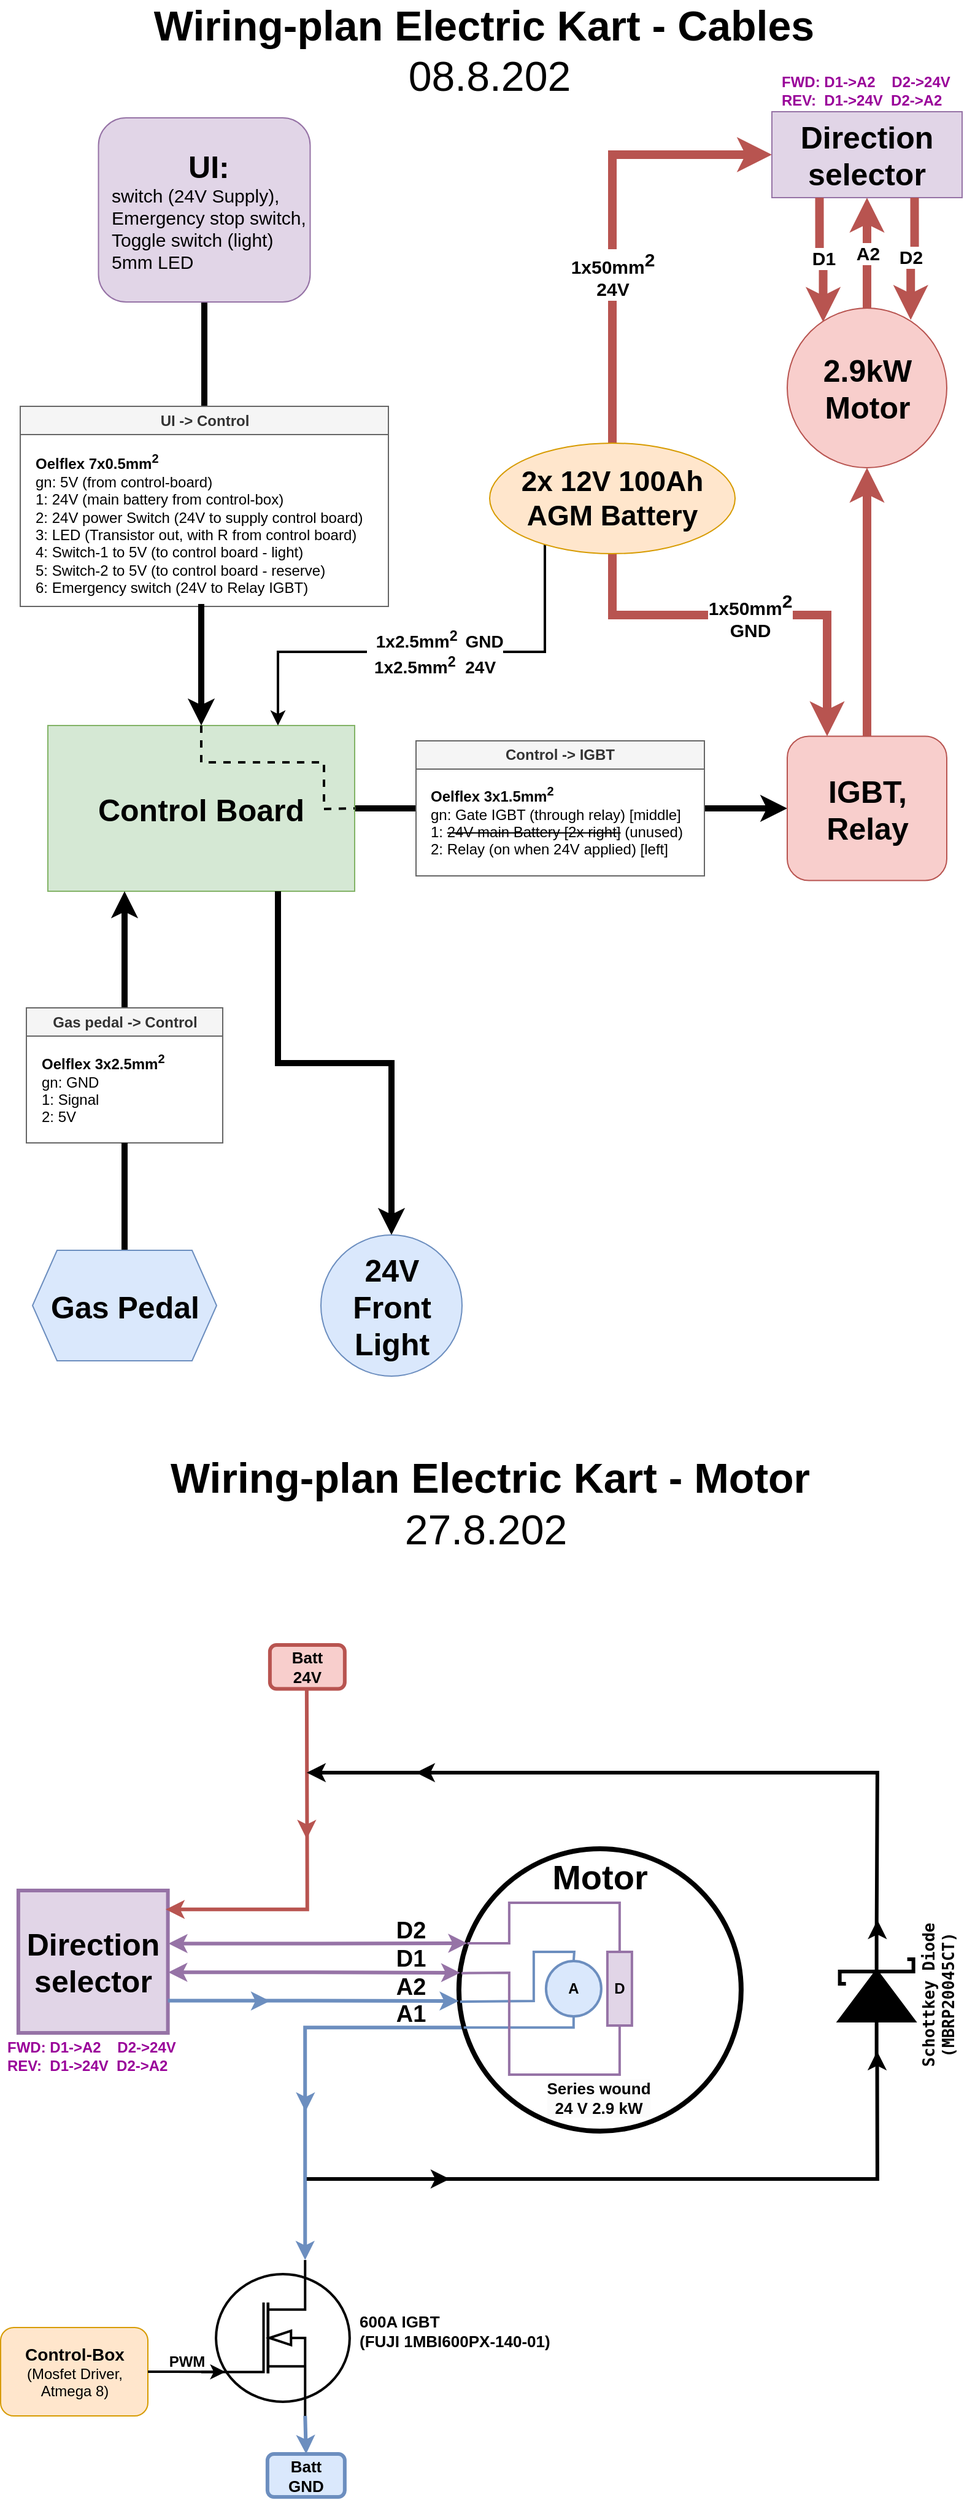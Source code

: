 <mxfile version="24.7.5">
  <diagram name="Page-1" id="TGFiBy8vDqQeqFf0GRsq">
    <mxGraphModel dx="964" dy="722" grid="1" gridSize="1" guides="1" tooltips="1" connect="1" arrows="1" fold="1" page="1" pageScale="1" pageWidth="827" pageHeight="1169" math="0" shadow="0">
      <root>
        <mxCell id="0" />
        <mxCell id="1" parent="0" />
        <mxCell id="PI3Mez-jtSdlTRBsSdoZ-19" style="edgeStyle=orthogonalEdgeStyle;rounded=0;orthogonalLoop=1;jettySize=auto;html=1;exitX=0.5;exitY=1;exitDx=0;exitDy=0;entryX=0.5;entryY=0;entryDx=0;entryDy=0;endArrow=none;endFill=0;strokeWidth=5;" parent="1" source="PI3Mez-jtSdlTRBsSdoZ-1" target="PI3Mez-jtSdlTRBsSdoZ-7" edge="1">
          <mxGeometry relative="1" as="geometry" />
        </mxCell>
        <mxCell id="PI3Mez-jtSdlTRBsSdoZ-1" value="&lt;div style=&quot;text-align: center;&quot;&gt;&lt;b style=&quot;background-color: initial;&quot;&gt;&lt;font style=&quot;font-size: 25px;&quot;&gt;UI:&lt;/font&gt;&lt;/b&gt;&lt;/div&gt;&lt;font style=&quot;font-size: 15px;&quot;&gt;switch (&lt;/font&gt;&lt;span style=&quot;font-size: 15px;&quot;&gt;24V Supply),&lt;/span&gt;&lt;div style=&quot;font-size: 15px;&quot;&gt;&lt;span style=&quot;background-color: initial;&quot;&gt;&lt;font style=&quot;font-size: 15px;&quot;&gt;Emergency stop switch,&lt;/font&gt;&lt;/span&gt;&lt;div style=&quot;&quot;&gt;&lt;div style=&quot;&quot;&gt;&lt;font style=&quot;font-size: 15px;&quot;&gt;Toggle switch (light)&lt;/font&gt;&lt;/div&gt;&lt;div style=&quot;&quot;&gt;&lt;font style=&quot;font-size: 15px;&quot;&gt;5mm LED&lt;/font&gt;&lt;/div&gt;&lt;/div&gt;&lt;/div&gt;" style="rounded=1;whiteSpace=wrap;html=1;align=left;spacingLeft=9;fillColor=#e1d5e7;strokeColor=#9673a6;" parent="1" vertex="1">
          <mxGeometry x="101.25" y="105" width="172.5" height="150" as="geometry" />
        </mxCell>
        <mxCell id="PI3Mez-jtSdlTRBsSdoZ-22" style="edgeStyle=orthogonalEdgeStyle;rounded=0;orthogonalLoop=1;jettySize=auto;html=1;exitX=1;exitY=0.5;exitDx=0;exitDy=0;entryX=0;entryY=0.5;entryDx=0;entryDy=0;endArrow=none;endFill=0;strokeWidth=5;" parent="1" source="PI3Mez-jtSdlTRBsSdoZ-2" target="PI3Mez-jtSdlTRBsSdoZ-5" edge="1">
          <mxGeometry relative="1" as="geometry" />
        </mxCell>
        <mxCell id="PI3Mez-jtSdlTRBsSdoZ-2" value="&lt;b style=&quot;font-size: 25px;&quot;&gt;&lt;font style=&quot;font-size: 25px;&quot;&gt;Control Board&lt;/font&gt;&lt;/b&gt;" style="rounded=0;whiteSpace=wrap;html=1;fontSize=25;fillColor=#d5e8d4;strokeColor=#82b366;" parent="1" vertex="1">
          <mxGeometry x="60" y="600" width="250" height="135" as="geometry" />
        </mxCell>
        <mxCell id="PI3Mez-jtSdlTRBsSdoZ-25" style="edgeStyle=orthogonalEdgeStyle;rounded=0;orthogonalLoop=1;jettySize=auto;html=1;exitX=0;exitY=0.5;exitDx=0;exitDy=0;entryX=1;entryY=0.5;entryDx=0;entryDy=0;startArrow=classic;startFill=1;endArrow=none;endFill=0;strokeWidth=5;" parent="1" source="PI3Mez-jtSdlTRBsSdoZ-4" target="PI3Mez-jtSdlTRBsSdoZ-5" edge="1">
          <mxGeometry relative="1" as="geometry" />
        </mxCell>
        <mxCell id="PI3Mez-jtSdlTRBsSdoZ-41" style="edgeStyle=orthogonalEdgeStyle;rounded=0;orthogonalLoop=1;jettySize=auto;html=1;exitX=0.5;exitY=0;exitDx=0;exitDy=0;entryX=0.5;entryY=1;entryDx=0;entryDy=0;fontStyle=1;fontSize=15;strokeWidth=7;fillColor=#f8cecc;strokeColor=#b85450;" parent="1" source="PI3Mez-jtSdlTRBsSdoZ-4" target="PI3Mez-jtSdlTRBsSdoZ-38" edge="1">
          <mxGeometry relative="1" as="geometry" />
        </mxCell>
        <mxCell id="PI3Mez-jtSdlTRBsSdoZ-4" value="&lt;font style=&quot;font-size: 25px;&quot;&gt;&lt;b style=&quot;font-size: 25px;&quot;&gt;IGBT, Relay&lt;/b&gt;&lt;/font&gt;" style="rounded=1;whiteSpace=wrap;html=1;fontSize=25;fillColor=#f8cecc;strokeColor=#b85450;" parent="1" vertex="1">
          <mxGeometry x="662.5" y="608.75" width="130" height="117.5" as="geometry" />
        </mxCell>
        <mxCell id="PI3Mez-jtSdlTRBsSdoZ-5" value="Control -&amp;gt; IGBT" style="swimlane;whiteSpace=wrap;html=1;fillColor=#f5f5f5;fontColor=#333333;strokeColor=#666666;" parent="1" vertex="1">
          <mxGeometry x="360" y="612.5" width="235" height="110" as="geometry" />
        </mxCell>
        <mxCell id="PI3Mez-jtSdlTRBsSdoZ-6" value="&lt;b&gt;Oelflex 3x1.5mm&lt;sup&gt;2&lt;/sup&gt;&lt;/b&gt;&lt;div&gt;gn: Gate IGBT (through relay) [middle]&lt;/div&gt;&lt;div&gt;1:&amp;nbsp;&lt;strike&gt;24V main Battery [2x right]&lt;/strike&gt;&amp;nbsp;(unused)&lt;br&gt;&lt;/div&gt;&lt;div&gt;2: Relay (on when 24V applied) [left]&lt;/div&gt;" style="text;html=1;align=left;verticalAlign=middle;resizable=0;points=[];autosize=1;strokeColor=none;fillColor=none;" parent="PI3Mez-jtSdlTRBsSdoZ-5" vertex="1">
          <mxGeometry x="10" y="29" width="224" height="73" as="geometry" />
        </mxCell>
        <mxCell id="PI3Mez-jtSdlTRBsSdoZ-28" style="edgeStyle=orthogonalEdgeStyle;rounded=0;orthogonalLoop=1;jettySize=auto;html=1;exitX=0.5;exitY=0;exitDx=0;exitDy=0;entryX=0.25;entryY=1;entryDx=0;entryDy=0;strokeWidth=5;" parent="1" source="PI3Mez-jtSdlTRBsSdoZ-9" target="PI3Mez-jtSdlTRBsSdoZ-2" edge="1">
          <mxGeometry relative="1" as="geometry" />
        </mxCell>
        <mxCell id="PI3Mez-jtSdlTRBsSdoZ-9" value="Gas pedal -&amp;gt; Control" style="swimlane;whiteSpace=wrap;html=1;fillColor=#f5f5f5;fontColor=#333333;strokeColor=#666666;" parent="1" vertex="1">
          <mxGeometry x="42.5" y="830" width="160" height="110" as="geometry" />
        </mxCell>
        <mxCell id="PI3Mez-jtSdlTRBsSdoZ-10" value="&lt;b&gt;Oelflex 3x2.5mm&lt;sup&gt;2&lt;/sup&gt;&lt;/b&gt;&lt;div&gt;gn: GND&lt;br&gt;&lt;/div&gt;&lt;div&gt;1: Signal&amp;nbsp;&lt;/div&gt;&lt;div&gt;2: 5V&lt;/div&gt;" style="text;html=1;align=left;verticalAlign=middle;resizable=0;points=[];autosize=1;strokeColor=none;fillColor=none;" parent="PI3Mez-jtSdlTRBsSdoZ-9" vertex="1">
          <mxGeometry x="10" y="28" width="120" height="75" as="geometry" />
        </mxCell>
        <mxCell id="PI3Mez-jtSdlTRBsSdoZ-27" style="edgeStyle=orthogonalEdgeStyle;rounded=0;orthogonalLoop=1;jettySize=auto;html=1;exitX=0.5;exitY=0;exitDx=0;exitDy=0;entryX=0.5;entryY=1;entryDx=0;entryDy=0;endArrow=none;endFill=0;strokeWidth=5;" parent="1" source="PI3Mez-jtSdlTRBsSdoZ-11" target="PI3Mez-jtSdlTRBsSdoZ-9" edge="1">
          <mxGeometry relative="1" as="geometry" />
        </mxCell>
        <mxCell id="PI3Mez-jtSdlTRBsSdoZ-11" value="Gas Pedal" style="shape=hexagon;perimeter=hexagonPerimeter2;whiteSpace=wrap;html=1;fixedSize=1;fontStyle=1;fontSize=25;fillColor=#dae8fc;strokeColor=#6c8ebf;" parent="1" vertex="1">
          <mxGeometry x="47.5" y="1027.5" width="150" height="90" as="geometry" />
        </mxCell>
        <mxCell id="PI3Mez-jtSdlTRBsSdoZ-29" style="edgeStyle=orthogonalEdgeStyle;rounded=0;orthogonalLoop=1;jettySize=auto;html=1;exitX=0.5;exitY=0;exitDx=0;exitDy=0;entryX=0.75;entryY=1;entryDx=0;entryDy=0;startArrow=classic;startFill=1;endArrow=none;endFill=0;strokeWidth=5;" parent="1" source="PI3Mez-jtSdlTRBsSdoZ-12" target="PI3Mez-jtSdlTRBsSdoZ-2" edge="1">
          <mxGeometry relative="1" as="geometry" />
        </mxCell>
        <mxCell id="PI3Mez-jtSdlTRBsSdoZ-12" value="24V&lt;div style=&quot;font-size: 25px;&quot;&gt;Front Light&lt;/div&gt;" style="ellipse;whiteSpace=wrap;html=1;aspect=fixed;fontStyle=1;fontSize=25;fillColor=#dae8fc;strokeColor=#6c8ebf;" parent="1" vertex="1">
          <mxGeometry x="282.5" y="1015" width="115" height="115" as="geometry" />
        </mxCell>
        <mxCell id="PI3Mez-jtSdlTRBsSdoZ-7" value="UI -&amp;gt; Control" style="swimlane;whiteSpace=wrap;html=1;fillColor=#f5f5f5;fontColor=#333333;strokeColor=#666666;" parent="1" vertex="1">
          <mxGeometry x="37.5" y="340" width="300" height="163" as="geometry" />
        </mxCell>
        <mxCell id="PI3Mez-jtSdlTRBsSdoZ-8" value="&lt;b&gt;Oelflex 7x0.5mm&lt;sup&gt;2&lt;/sup&gt;&lt;/b&gt;&lt;div&gt;gn: 5V (from control-board)&lt;/div&gt;&lt;div&gt;1: 24V (main battery from control-box)&lt;/div&gt;&lt;div style=&quot;&quot;&gt;2: 24V power Switch (24V to supply control board)&lt;/div&gt;&lt;div style=&quot;&quot;&gt;3: LED (Transistor out, with R from control board)&lt;/div&gt;&lt;div style=&quot;&quot;&gt;4: Switch-1 to 5V (to control board - light)&lt;/div&gt;&lt;div style=&quot;&quot;&gt;5: Switch-2 to 5V (to control board - reserve)&lt;/div&gt;&lt;div style=&quot;&quot;&gt;6: Emergency switch (24V to Relay IGBT)&lt;/div&gt;" style="text;html=1;align=left;verticalAlign=middle;resizable=0;points=[];autosize=1;strokeColor=none;fillColor=none;" parent="PI3Mez-jtSdlTRBsSdoZ-7" vertex="1">
          <mxGeometry x="10" y="31" width="286" height="130" as="geometry" />
        </mxCell>
        <mxCell id="PI3Mez-jtSdlTRBsSdoZ-21" value="" style="edgeStyle=orthogonalEdgeStyle;rounded=0;orthogonalLoop=1;jettySize=auto;html=1;strokeWidth=5;" parent="1" source="PI3Mez-jtSdlTRBsSdoZ-8" target="PI3Mez-jtSdlTRBsSdoZ-2" edge="1">
          <mxGeometry relative="1" as="geometry">
            <Array as="points">
              <mxPoint x="185" y="530" />
              <mxPoint x="185" y="530" />
            </Array>
          </mxGeometry>
        </mxCell>
        <mxCell id="PI3Mez-jtSdlTRBsSdoZ-32" value="Wiring-plan Electric Kart - Cables" style="text;html=1;align=center;verticalAlign=middle;whiteSpace=wrap;rounded=0;fontSize=34;fontStyle=1" parent="1" vertex="1">
          <mxGeometry x="137" y="10" width="557" height="40" as="geometry" />
        </mxCell>
        <mxCell id="PI3Mez-jtSdlTRBsSdoZ-33" value="08.8.202" style="text;html=1;align=center;verticalAlign=middle;whiteSpace=wrap;rounded=0;fontSize=34;fontStyle=0" parent="1" vertex="1">
          <mxGeometry x="323" y="47" width="194" height="47" as="geometry" />
        </mxCell>
        <mxCell id="PI3Mez-jtSdlTRBsSdoZ-34" value="" style="endArrow=none;html=1;rounded=0;startArrow=none;startFill=0;dashed=1;strokeWidth=2;endFill=0;entryX=1;entryY=0.5;entryDx=0;entryDy=0;" parent="1" target="PI3Mez-jtSdlTRBsSdoZ-2" edge="1">
          <mxGeometry width="50" height="50" relative="1" as="geometry">
            <mxPoint x="185" y="600" as="sourcePoint" />
            <mxPoint x="325" y="630" as="targetPoint" />
            <Array as="points">
              <mxPoint x="185" y="630" />
              <mxPoint x="285" y="630" />
              <mxPoint x="285" y="668" />
            </Array>
          </mxGeometry>
        </mxCell>
        <mxCell id="PI3Mez-jtSdlTRBsSdoZ-36" value="&amp;nbsp; 1x2.5mm&lt;sup&gt;2&amp;nbsp;&amp;nbsp;&lt;/sup&gt;GND&lt;br&gt;1x2.5mm&lt;sup&gt;2&lt;/sup&gt;&amp;nbsp; 24V" style="edgeStyle=orthogonalEdgeStyle;rounded=0;orthogonalLoop=1;jettySize=auto;html=1;entryX=0.75;entryY=0;entryDx=0;entryDy=0;fontStyle=1;fontSize=14;strokeWidth=2;exitX=0.214;exitY=0.879;exitDx=0;exitDy=0;exitPerimeter=0;" parent="1" source="PI3Mez-jtSdlTRBsSdoZ-35" target="PI3Mez-jtSdlTRBsSdoZ-2" edge="1">
          <mxGeometry x="-0.003" relative="1" as="geometry">
            <mxPoint x="515" y="465" as="sourcePoint" />
            <Array as="points">
              <mxPoint x="463" y="447" />
              <mxPoint x="465" y="447" />
              <mxPoint x="465" y="540" />
              <mxPoint x="248" y="540" />
            </Array>
            <mxPoint as="offset" />
          </mxGeometry>
        </mxCell>
        <mxCell id="PI3Mez-jtSdlTRBsSdoZ-40" value="1x50mm&lt;sup style=&quot;font-size: 15px;&quot;&gt;2&lt;/sup&gt;&lt;div style=&quot;font-size: 15px;&quot;&gt;GND&lt;/div&gt;" style="edgeStyle=orthogonalEdgeStyle;rounded=0;orthogonalLoop=1;jettySize=auto;html=1;exitX=0.5;exitY=1;exitDx=0;exitDy=0;entryX=0.25;entryY=0;entryDx=0;entryDy=0;fontStyle=1;fontSize=15;strokeWidth=7;fillColor=#f8cecc;strokeColor=#b85450;" parent="1" source="PI3Mez-jtSdlTRBsSdoZ-35" target="PI3Mez-jtSdlTRBsSdoZ-4" edge="1">
          <mxGeometry relative="1" as="geometry">
            <Array as="points">
              <mxPoint x="520" y="510" />
              <mxPoint x="695" y="510" />
            </Array>
          </mxGeometry>
        </mxCell>
        <mxCell id="PI3Mez-jtSdlTRBsSdoZ-44" value="1x50mm&lt;sup style=&quot;font-size: 15px;&quot;&gt;2&lt;/sup&gt;&lt;div style=&quot;font-size: 15px;&quot;&gt;24V&lt;/div&gt;" style="edgeStyle=orthogonalEdgeStyle;rounded=0;orthogonalLoop=1;jettySize=auto;html=1;exitX=0.5;exitY=0;exitDx=0;exitDy=0;entryX=0;entryY=0.5;entryDx=0;entryDy=0;fontStyle=1;fontSize=15;strokeWidth=7;fillColor=#f8cecc;strokeColor=#b85450;" parent="1" source="PI3Mez-jtSdlTRBsSdoZ-35" target="PI3Mez-jtSdlTRBsSdoZ-39" edge="1">
          <mxGeometry x="-0.242" relative="1" as="geometry">
            <mxPoint as="offset" />
          </mxGeometry>
        </mxCell>
        <mxCell id="PI3Mez-jtSdlTRBsSdoZ-35" value="2x 12V 100Ah&lt;br style=&quot;font-size: 23px;&quot;&gt;AGM Battery" style="ellipse;whiteSpace=wrap;html=1;fontSize=23;fontStyle=1;fillColor=#ffe6cc;strokeColor=#d79b00;" parent="1" vertex="1">
          <mxGeometry x="420" y="370" width="200" height="90" as="geometry" />
        </mxCell>
        <mxCell id="PI3Mez-jtSdlTRBsSdoZ-38" value="2.9kW&lt;br style=&quot;font-size: 25px;&quot;&gt;Motor" style="ellipse;whiteSpace=wrap;html=1;aspect=fixed;fontStyle=1;fontSize=25;fillColor=#f8cecc;strokeColor=#b85450;" parent="1" vertex="1">
          <mxGeometry x="662.5" y="260" width="130" height="130" as="geometry" />
        </mxCell>
        <mxCell id="PI3Mez-jtSdlTRBsSdoZ-45" value="A2" style="edgeStyle=orthogonalEdgeStyle;rounded=0;orthogonalLoop=1;jettySize=auto;html=1;exitX=0.5;exitY=1;exitDx=0;exitDy=0;entryX=0.5;entryY=0;entryDx=0;entryDy=0;fontStyle=1;fontSize=15;strokeWidth=7;fillColor=#f8cecc;strokeColor=#b85450;startArrow=classic;startFill=1;endArrow=none;endFill=0;" parent="1" source="PI3Mez-jtSdlTRBsSdoZ-39" target="PI3Mez-jtSdlTRBsSdoZ-38" edge="1">
          <mxGeometry relative="1" as="geometry">
            <Array as="points">
              <mxPoint x="728" y="220" />
              <mxPoint x="728" y="220" />
            </Array>
          </mxGeometry>
        </mxCell>
        <mxCell id="PI3Mez-jtSdlTRBsSdoZ-39" value="Direction selector" style="rounded=0;whiteSpace=wrap;html=1;fontStyle=1;fontSize=25;fillColor=#e1d5e7;strokeColor=#9673a6;" parent="1" vertex="1">
          <mxGeometry x="650" y="100" width="155" height="70" as="geometry" />
        </mxCell>
        <mxCell id="PI3Mez-jtSdlTRBsSdoZ-42" value="D1" style="edgeStyle=orthogonalEdgeStyle;rounded=0;orthogonalLoop=1;jettySize=auto;html=1;exitX=0.25;exitY=1;exitDx=0;exitDy=0;entryX=0.225;entryY=0.087;entryDx=0;entryDy=0;entryPerimeter=0;fontStyle=1;fontSize=15;strokeWidth=7;fillColor=#f8cecc;strokeColor=#b85450;startArrow=none;startFill=0;endArrow=classic;endFill=1;" parent="1" source="PI3Mez-jtSdlTRBsSdoZ-39" target="PI3Mez-jtSdlTRBsSdoZ-38" edge="1">
          <mxGeometry relative="1" as="geometry" />
        </mxCell>
        <mxCell id="PI3Mez-jtSdlTRBsSdoZ-43" value="D2" style="edgeStyle=orthogonalEdgeStyle;rounded=0;orthogonalLoop=1;jettySize=auto;html=1;exitX=0.75;exitY=1;exitDx=0;exitDy=0;entryX=0.774;entryY=0.074;entryDx=0;entryDy=0;entryPerimeter=0;fontStyle=1;fontSize=15;strokeWidth=7;fillColor=#f8cecc;strokeColor=#b85450;" parent="1" source="PI3Mez-jtSdlTRBsSdoZ-39" target="PI3Mez-jtSdlTRBsSdoZ-38" edge="1">
          <mxGeometry relative="1" as="geometry" />
        </mxCell>
        <mxCell id="PI3Mez-jtSdlTRBsSdoZ-46" value="FWD: D1-&amp;gt;A2&amp;nbsp; &amp;nbsp; D2-&amp;gt;24V&lt;div&gt;REV:&amp;nbsp; D1-&amp;gt;24V&amp;nbsp; D2-&amp;gt;A2&lt;/div&gt;" style="text;html=1;align=left;verticalAlign=middle;whiteSpace=wrap;rounded=0;fontStyle=1;fontColor=#990099;" parent="1" vertex="1">
          <mxGeometry x="655.63" y="50" width="143.75" height="65" as="geometry" />
        </mxCell>
        <mxCell id="RyHDbLA40g6HIJflIz-3-6" value="FWD: D1-&amp;gt;A2&amp;nbsp; &amp;nbsp; D2-&amp;gt;24V&lt;div&gt;REV:&amp;nbsp; D1-&amp;gt;24V&amp;nbsp; D2-&amp;gt;A2&lt;/div&gt;" style="text;html=1;align=left;verticalAlign=middle;whiteSpace=wrap;rounded=0;fontStyle=1;fontColor=#990099;" vertex="1" parent="1">
          <mxGeometry x="25.0" y="1651.5" width="143.75" height="65" as="geometry" />
        </mxCell>
        <mxCell id="RyHDbLA40g6HIJflIz-3-8" value="" style="pointerEvents=1;fillColor=strokeColor;verticalLabelPosition=bottom;shadow=0;dashed=0;align=center;html=1;verticalAlign=top;shape=mxgraph.electrical.diodes.schottky_diode;strokeWidth=3;rotation=-90;" vertex="1" parent="1">
          <mxGeometry x="685.32" y="1605" width="100" height="60" as="geometry" />
        </mxCell>
        <mxCell id="RyHDbLA40g6HIJflIz-3-11" value="A1" style="edgeStyle=orthogonalEdgeStyle;rounded=0;orthogonalLoop=1;jettySize=auto;html=1;exitX=0.7;exitY=0;exitDx=0;exitDy=0;exitPerimeter=0;strokeWidth=3;entryX=0.017;entryY=0.633;entryDx=0;entryDy=0;entryPerimeter=0;fillColor=#dae8fc;strokeColor=#6c8ebf;startArrow=classic;startFill=1;endArrow=none;endFill=0;" edge="1" parent="1" source="RyHDbLA40g6HIJflIz-3-10" target="RyHDbLA40g6HIJflIz-3-15">
          <mxGeometry x="1" y="21" relative="1" as="geometry">
            <mxPoint x="396.86" y="1660.48" as="targetPoint" />
            <mxPoint x="195.94" y="1829" as="sourcePoint" />
            <Array as="points">
              <mxPoint x="269.94" y="1661" />
            </Array>
            <mxPoint x="20" y="16" as="offset" />
          </mxGeometry>
        </mxCell>
        <mxCell id="RyHDbLA40g6HIJflIz-3-10" value="" style="verticalLabelPosition=bottom;shadow=0;dashed=0;align=center;html=1;verticalAlign=top;shape=mxgraph.electrical.mosfets1.n-channel_mosfet_1;strokeWidth=2;" vertex="1" parent="1">
          <mxGeometry x="184.94" y="1850" width="121" height="127" as="geometry" />
        </mxCell>
        <mxCell id="RyHDbLA40g6HIJflIz-3-15" value="&lt;div style=&quot;font-size: 28px;&quot;&gt;&lt;span style=&quot;background-color: initial;&quot;&gt;Motor&lt;/span&gt;&lt;br&gt;&lt;/div&gt;" style="ellipse;whiteSpace=wrap;html=1;aspect=fixed;fontStyle=1;fontSize=28;verticalAlign=top;movable=1;strokeWidth=4;" vertex="1" parent="1">
          <mxGeometry x="394.94" y="1515" width="230" height="230" as="geometry" />
        </mxCell>
        <mxCell id="RyHDbLA40g6HIJflIz-3-16" value="Direction selector" style="rounded=0;whiteSpace=wrap;html=1;fontStyle=1;fontSize=25;fillColor=#e1d5e7;strokeColor=#9673a6;strokeWidth=3;" vertex="1" parent="1">
          <mxGeometry x="35.94" y="1549" width="121.87" height="116" as="geometry" />
        </mxCell>
        <mxCell id="RyHDbLA40g6HIJflIz-3-18" value="" style="endArrow=classic;startArrow=classic;html=1;rounded=0;edgeStyle=orthogonalEdgeStyle;exitX=1.003;exitY=0.574;exitDx=0;exitDy=0;exitPerimeter=0;strokeWidth=3;fillColor=#e1d5e7;strokeColor=#9673a6;" edge="1" parent="1" source="RyHDbLA40g6HIJflIz-3-16">
          <mxGeometry width="50" height="50" relative="1" as="geometry">
            <mxPoint x="295.94" y="1584" as="sourcePoint" />
            <mxPoint x="395.94" y="1616" as="targetPoint" />
            <Array as="points" />
          </mxGeometry>
        </mxCell>
        <mxCell id="RyHDbLA40g6HIJflIz-3-19" value="" style="endArrow=classic;startArrow=classic;html=1;rounded=0;entryX=0.025;entryY=0.328;entryDx=0;entryDy=0;entryPerimeter=0;edgeStyle=orthogonalEdgeStyle;exitX=1.004;exitY=0.373;exitDx=0;exitDy=0;exitPerimeter=0;strokeWidth=3;fillColor=#e1d5e7;strokeColor=#9673a6;" edge="1" parent="1" source="RyHDbLA40g6HIJflIz-3-16">
          <mxGeometry width="50" height="50" relative="1" as="geometry">
            <mxPoint x="145.94" y="1594" as="sourcePoint" />
            <mxPoint x="401.69" y="1591.94" as="targetPoint" />
            <Array as="points" />
          </mxGeometry>
        </mxCell>
        <mxCell id="RyHDbLA40g6HIJflIz-3-20" value="" style="endArrow=classic;startArrow=none;html=1;rounded=0;entryX=-0.001;entryY=0.433;entryDx=0;entryDy=0;entryPerimeter=0;edgeStyle=orthogonalEdgeStyle;exitX=1;exitY=0.774;exitDx=0;exitDy=0;exitPerimeter=0;endFill=1;strokeWidth=3;fillColor=#dae8fc;strokeColor=#6c8ebf;startFill=0;" edge="1" parent="1" source="RyHDbLA40g6HIJflIz-3-16">
          <mxGeometry width="50" height="50" relative="1" as="geometry">
            <mxPoint x="144.69" y="1639" as="sourcePoint" />
            <mxPoint x="394.69" y="1639" as="targetPoint" />
            <Array as="points" />
          </mxGeometry>
        </mxCell>
        <mxCell id="RyHDbLA40g6HIJflIz-3-21" value="" style="endArrow=none;startArrow=classic;html=1;rounded=0;edgeStyle=orthogonalEdgeStyle;exitX=0.985;exitY=0.133;exitDx=0;exitDy=0;exitPerimeter=0;endFill=0;strokeWidth=3;fillColor=#f8cecc;strokeColor=#b85450;" edge="1" parent="1" source="RyHDbLA40g6HIJflIz-3-16">
          <mxGeometry width="50" height="50" relative="1" as="geometry">
            <mxPoint x="145.94" y="1564" as="sourcePoint" />
            <mxPoint x="270.94" y="1384" as="targetPoint" />
            <Array as="points" />
          </mxGeometry>
        </mxCell>
        <mxCell id="RyHDbLA40g6HIJflIz-3-22" value="D2&lt;div style=&quot;font-size: 19px;&quot;&gt;D1&lt;/div&gt;&lt;div style=&quot;font-size: 19px;&quot;&gt;A2&lt;/div&gt;&lt;div style=&quot;font-size: 19px;&quot;&gt;A1&lt;/div&gt;" style="text;html=1;align=center;verticalAlign=middle;whiteSpace=wrap;rounded=0;fontStyle=1;fontSize=19;" vertex="1" parent="1">
          <mxGeometry x="325.94" y="1564" width="60" height="104" as="geometry" />
        </mxCell>
        <mxCell id="RyHDbLA40g6HIJflIz-3-23" value="&lt;div style=&quot;forced-color-adjust: none; color: rgb(0, 0, 0); font-family: Helvetica; font-size: 13px; font-style: normal; font-variant-ligatures: normal; font-variant-caps: normal; letter-spacing: normal; orphans: 2; text-align: center; text-indent: 0px; text-transform: none; widows: 2; word-spacing: 0px; -webkit-text-stroke-width: 0px; white-space: normal; background-color: rgb(251, 251, 251); text-decoration-thickness: initial; text-decoration-style: initial; text-decoration-color: initial;&quot;&gt;Series wound&lt;/div&gt;&lt;div style=&quot;forced-color-adjust: none; color: rgb(0, 0, 0); font-family: Helvetica; font-size: 13px; font-style: normal; font-variant-ligatures: normal; font-variant-caps: normal; letter-spacing: normal; orphans: 2; text-align: center; text-indent: 0px; text-transform: none; widows: 2; word-spacing: 0px; -webkit-text-stroke-width: 0px; white-space: normal; background-color: rgb(251, 251, 251); text-decoration-thickness: initial; text-decoration-style: initial; text-decoration-color: initial;&quot;&gt;24 V 2.9 kW&lt;/div&gt;" style="text;html=1;align=center;verticalAlign=middle;whiteSpace=wrap;rounded=0;fontStyle=1;fillColor=none;fontSize=13;" vertex="1" parent="1">
          <mxGeometry x="449" y="1700" width="120" height="35" as="geometry" />
        </mxCell>
        <mxCell id="RyHDbLA40g6HIJflIz-3-25" value="" style="endArrow=none;html=1;rounded=0;edgeStyle=elbowEdgeStyle;exitX=0.051;exitY=0.507;exitDx=0;exitDy=0;exitPerimeter=0;strokeWidth=3;startArrow=classic;startFill=1;endFill=0;" edge="1" parent="1" source="RyHDbLA40g6HIJflIz-3-8">
          <mxGeometry width="50" height="50" relative="1" as="geometry">
            <mxPoint x="745.94" y="1734" as="sourcePoint" />
            <mxPoint x="270.94" y="1784" as="targetPoint" />
            <Array as="points">
              <mxPoint x="735.94" y="1754" />
            </Array>
          </mxGeometry>
        </mxCell>
        <mxCell id="RyHDbLA40g6HIJflIz-3-26" value="" style="endArrow=classic;html=1;rounded=0;edgeStyle=elbowEdgeStyle;exitX=1;exitY=0.5;exitDx=0;exitDy=0;exitPerimeter=0;strokeWidth=3;" edge="1" parent="1" source="RyHDbLA40g6HIJflIz-3-8">
          <mxGeometry width="50" height="50" relative="1" as="geometry">
            <mxPoint x="734.94" y="1354" as="sourcePoint" />
            <mxPoint x="270.94" y="1453" as="targetPoint" />
            <Array as="points">
              <mxPoint x="735.94" y="1423" />
            </Array>
          </mxGeometry>
        </mxCell>
        <mxCell id="RyHDbLA40g6HIJflIz-3-27" value="D" style="rounded=0;whiteSpace=wrap;html=1;fillColor=#e1d5e7;strokeColor=#9673a6;fontStyle=1;strokeWidth=2;" vertex="1" parent="1">
          <mxGeometry x="515.94" y="1599" width="20" height="60" as="geometry" />
        </mxCell>
        <mxCell id="RyHDbLA40g6HIJflIz-3-29" value="A" style="ellipse;whiteSpace=wrap;html=1;aspect=fixed;fillColor=#dae8fc;strokeColor=#6c8ebf;fontStyle=1;strokeWidth=2;" vertex="1" parent="1">
          <mxGeometry x="465.94" y="1606.5" width="45" height="45" as="geometry" />
        </mxCell>
        <mxCell id="RyHDbLA40g6HIJflIz-3-31" value="" style="endArrow=none;html=1;rounded=0;exitX=0.022;exitY=0.627;exitDx=0;exitDy=0;exitPerimeter=0;entryX=0.5;entryY=0;entryDx=0;entryDy=0;fillColor=#dae8fc;strokeColor=#6c8ebf;strokeWidth=2;" edge="1" parent="1" target="RyHDbLA40g6HIJflIz-3-29">
          <mxGeometry width="50" height="50" relative="1" as="geometry">
            <mxPoint x="395.94" y="1639.6" as="sourcePoint" />
            <mxPoint x="483.38" y="1630.39" as="targetPoint" />
            <Array as="points">
              <mxPoint x="455.94" y="1639" />
              <mxPoint x="455.94" y="1599" />
              <mxPoint x="470.94" y="1599" />
              <mxPoint x="488.94" y="1599" />
            </Array>
          </mxGeometry>
        </mxCell>
        <mxCell id="RyHDbLA40g6HIJflIz-3-32" value="" style="endArrow=none;html=1;rounded=0;exitX=0.017;exitY=0.633;exitDx=0;exitDy=0;exitPerimeter=0;entryX=0.5;entryY=1;entryDx=0;entryDy=0;edgeStyle=orthogonalEdgeStyle;fillColor=#dae8fc;strokeColor=#6c8ebf;strokeWidth=2;" edge="1" parent="1" source="RyHDbLA40g6HIJflIz-3-15" target="RyHDbLA40g6HIJflIz-3-29">
          <mxGeometry width="50" height="50" relative="1" as="geometry">
            <mxPoint x="400.54" y="1663.01" as="sourcePoint" />
            <mxPoint x="493.94" y="1657" as="targetPoint" />
            <Array as="points">
              <mxPoint x="487.94" y="1661" />
            </Array>
          </mxGeometry>
        </mxCell>
        <mxCell id="RyHDbLA40g6HIJflIz-3-33" value="" style="endArrow=none;html=1;rounded=0;exitX=0.03;exitY=0.335;exitDx=0;exitDy=0;exitPerimeter=0;entryX=0.5;entryY=0;entryDx=0;entryDy=0;fillColor=#e1d5e7;strokeColor=#9673a6;strokeWidth=2;" edge="1" parent="1" source="RyHDbLA40g6HIJflIz-3-15" target="RyHDbLA40g6HIJflIz-3-27">
          <mxGeometry width="50" height="50" relative="1" as="geometry">
            <mxPoint x="402.94" y="1589.6" as="sourcePoint" />
            <mxPoint x="495.94" y="1557" as="targetPoint" />
            <Array as="points">
              <mxPoint x="435.94" y="1592" />
              <mxPoint x="435.94" y="1559" />
              <mxPoint x="460.94" y="1559" />
              <mxPoint x="490.94" y="1559" />
              <mxPoint x="525.94" y="1559" />
            </Array>
          </mxGeometry>
        </mxCell>
        <mxCell id="RyHDbLA40g6HIJflIz-3-34" value="" style="endArrow=none;html=1;rounded=0;exitX=0.005;exitY=0.434;exitDx=0;exitDy=0;exitPerimeter=0;entryX=0.5;entryY=1;entryDx=0;entryDy=0;fillColor=#e1d5e7;strokeColor=#9673a6;strokeWidth=2;" edge="1" parent="1" target="RyHDbLA40g6HIJflIz-3-27">
          <mxGeometry width="50" height="50" relative="1" as="geometry">
            <mxPoint x="397.09" y="1616.32" as="sourcePoint" />
            <mxPoint x="490.94" y="1619" as="targetPoint" />
            <Array as="points">
              <mxPoint x="435.94" y="1616" />
              <mxPoint x="435.94" y="1699" />
              <mxPoint x="525.94" y="1699" />
            </Array>
          </mxGeometry>
        </mxCell>
        <mxCell id="RyHDbLA40g6HIJflIz-3-37" value="" style="endArrow=classic;html=1;rounded=0;strokeWidth=3;fillColor=#dae8fc;strokeColor=#6c8ebf;" edge="1" parent="1">
          <mxGeometry width="50" height="50" relative="1" as="geometry">
            <mxPoint x="269.94" y="1724" as="sourcePoint" />
            <mxPoint x="269.94" y="1729" as="targetPoint" />
          </mxGeometry>
        </mxCell>
        <mxCell id="RyHDbLA40g6HIJflIz-3-38" value="" style="endArrow=classic;html=1;rounded=0;strokeWidth=3;fillColor=#f8cecc;strokeColor=#000000;" edge="1" parent="1">
          <mxGeometry width="50" height="50" relative="1" as="geometry">
            <mxPoint x="381.44" y="1784" as="sourcePoint" />
            <mxPoint x="387.44" y="1784" as="targetPoint" />
          </mxGeometry>
        </mxCell>
        <mxCell id="RyHDbLA40g6HIJflIz-3-40" value="" style="endArrow=classic;html=1;rounded=0;strokeWidth=3;fillColor=#dae8fc;strokeColor=#6c8ebf;" edge="1" parent="1">
          <mxGeometry width="50" height="50" relative="1" as="geometry">
            <mxPoint x="234.94" y="1639" as="sourcePoint" />
            <mxPoint x="240.94" y="1639" as="targetPoint" />
          </mxGeometry>
        </mxCell>
        <mxCell id="RyHDbLA40g6HIJflIz-3-41" value="" style="endArrow=classic;html=1;rounded=0;strokeWidth=3;fillColor=#f8cecc;strokeColor=#000000;" edge="1" parent="1">
          <mxGeometry width="50" height="50" relative="1" as="geometry">
            <mxPoint x="366.94" y="1453" as="sourcePoint" />
            <mxPoint x="359.94" y="1453" as="targetPoint" />
          </mxGeometry>
        </mxCell>
        <mxCell id="RyHDbLA40g6HIJflIz-3-44" value="" style="endArrow=classic;html=1;rounded=0;strokeWidth=3;fillColor=#f8cecc;strokeColor=#b85450;" edge="1" parent="1">
          <mxGeometry width="50" height="50" relative="1" as="geometry">
            <mxPoint x="270.94" y="1502" as="sourcePoint" />
            <mxPoint x="270.94" y="1507" as="targetPoint" />
          </mxGeometry>
        </mxCell>
        <mxCell id="RyHDbLA40g6HIJflIz-3-46" value="Batt&lt;div style=&quot;font-size: 13px;&quot;&gt;24V&lt;/div&gt;" style="rounded=1;whiteSpace=wrap;html=1;fontStyle=1;fontSize=13;fillColor=#f8cecc;strokeColor=#b85450;strokeWidth=3;" vertex="1" parent="1">
          <mxGeometry x="240.94" y="1349" width="61" height="35.75" as="geometry" />
        </mxCell>
        <mxCell id="RyHDbLA40g6HIJflIz-3-47" value="Batt&lt;div style=&quot;font-size: 13px;&quot;&gt;GND&lt;/div&gt;" style="rounded=1;whiteSpace=wrap;html=1;fontStyle=1;fontSize=13;fillColor=#dae8fc;strokeColor=#6c8ebf;strokeWidth=3;" vertex="1" parent="1">
          <mxGeometry x="238.94" y="2008" width="63" height="35" as="geometry" />
        </mxCell>
        <mxCell id="RyHDbLA40g6HIJflIz-3-48" value="" style="endArrow=classic;html=1;rounded=0;exitX=0.7;exitY=1;exitDx=0;exitDy=0;exitPerimeter=0;entryX=0.5;entryY=0;entryDx=0;entryDy=0;strokeWidth=3;fillColor=#dae8fc;strokeColor=#6c8ebf;" edge="1" parent="1" source="RyHDbLA40g6HIJflIz-3-10" target="RyHDbLA40g6HIJflIz-3-47">
          <mxGeometry width="50" height="50" relative="1" as="geometry">
            <mxPoint x="246.94" y="2024" as="sourcePoint" />
            <mxPoint x="296.94" y="1974" as="targetPoint" />
          </mxGeometry>
        </mxCell>
        <mxCell id="RyHDbLA40g6HIJflIz-3-50" value="Wiring-plan Electric Kart - Motor" style="text;html=1;align=center;verticalAlign=middle;whiteSpace=wrap;rounded=0;fontSize=34;fontStyle=1" vertex="1" parent="1">
          <mxGeometry x="141.5" y="1193" width="557" height="40" as="geometry" />
        </mxCell>
        <mxCell id="RyHDbLA40g6HIJflIz-3-51" value="27.8.202" style="text;html=1;align=center;verticalAlign=middle;whiteSpace=wrap;rounded=0;fontSize=34;fontStyle=0" vertex="1" parent="1">
          <mxGeometry x="320" y="1231" width="194" height="47" as="geometry" />
        </mxCell>
        <mxCell id="RyHDbLA40g6HIJflIz-3-52" value="" style="endArrow=classic;html=1;rounded=0;strokeWidth=3;fillColor=#f8cecc;strokeColor=#000000;" edge="1" parent="1">
          <mxGeometry width="50" height="50" relative="1" as="geometry">
            <mxPoint x="735.94" y="1579" as="sourcePoint" />
            <mxPoint x="735.94" y="1573" as="targetPoint" />
          </mxGeometry>
        </mxCell>
        <mxCell id="RyHDbLA40g6HIJflIz-3-53" value="600A IGBT&amp;nbsp;&lt;div style=&quot;font-size: 13px;&quot;&gt;(FUJI 1MBI600PX-140-01)&lt;/div&gt;" style="text;html=1;align=left;verticalAlign=middle;whiteSpace=wrap;rounded=0;fontStyle=1;fontSize=13;" vertex="1" parent="1">
          <mxGeometry x="311.94" y="1893" width="170" height="30" as="geometry" />
        </mxCell>
        <mxCell id="RyHDbLA40g6HIJflIz-3-55" value="&lt;pre style=&quot;font-size: 13px;&quot;&gt;&lt;br style=&quot;font-size: 13px;&quot;&gt;&lt;/pre&gt;&lt;pre style=&quot;font-size: 13px;&quot;&gt;Schottkey Diode&lt;br style=&quot;font-size: 13px;&quot;&gt;(MBRP20045CT)&lt;/pre&gt;" style="text;html=1;align=center;verticalAlign=middle;whiteSpace=wrap;rounded=0;rotation=-90;fontSize=13;fontStyle=1" vertex="1" parent="1">
          <mxGeometry x="705.94" y="1619" width="131" height="30" as="geometry" />
        </mxCell>
        <mxCell id="RyHDbLA40g6HIJflIz-3-56" value="&lt;b&gt;&lt;font style=&quot;font-size: 14px;&quot;&gt;Control-Box&lt;/font&gt;&lt;/b&gt;&lt;div&gt;(Mosfet Driver, Atmega 8)&lt;/div&gt;" style="rounded=1;whiteSpace=wrap;html=1;fillColor=#ffe6cc;strokeColor=#d79b00;" vertex="1" parent="1">
          <mxGeometry x="21.5" y="1905" width="120" height="72" as="geometry" />
        </mxCell>
        <mxCell id="RyHDbLA40g6HIJflIz-3-57" value="PWM" style="text;html=1;align=center;verticalAlign=middle;whiteSpace=wrap;rounded=0;fontStyle=1" vertex="1" parent="1">
          <mxGeometry x="154" y="1923" width="39" height="19" as="geometry" />
        </mxCell>
        <mxCell id="RyHDbLA40g6HIJflIz-3-59" style="edgeStyle=orthogonalEdgeStyle;rounded=0;orthogonalLoop=1;jettySize=auto;html=1;exitX=1;exitY=0.5;exitDx=0;exitDy=0;entryX=0.162;entryY=0.718;entryDx=0;entryDy=0;entryPerimeter=0;strokeWidth=2;" edge="1" parent="1" source="RyHDbLA40g6HIJflIz-3-56" target="RyHDbLA40g6HIJflIz-3-10">
          <mxGeometry relative="1" as="geometry" />
        </mxCell>
      </root>
    </mxGraphModel>
  </diagram>
</mxfile>

